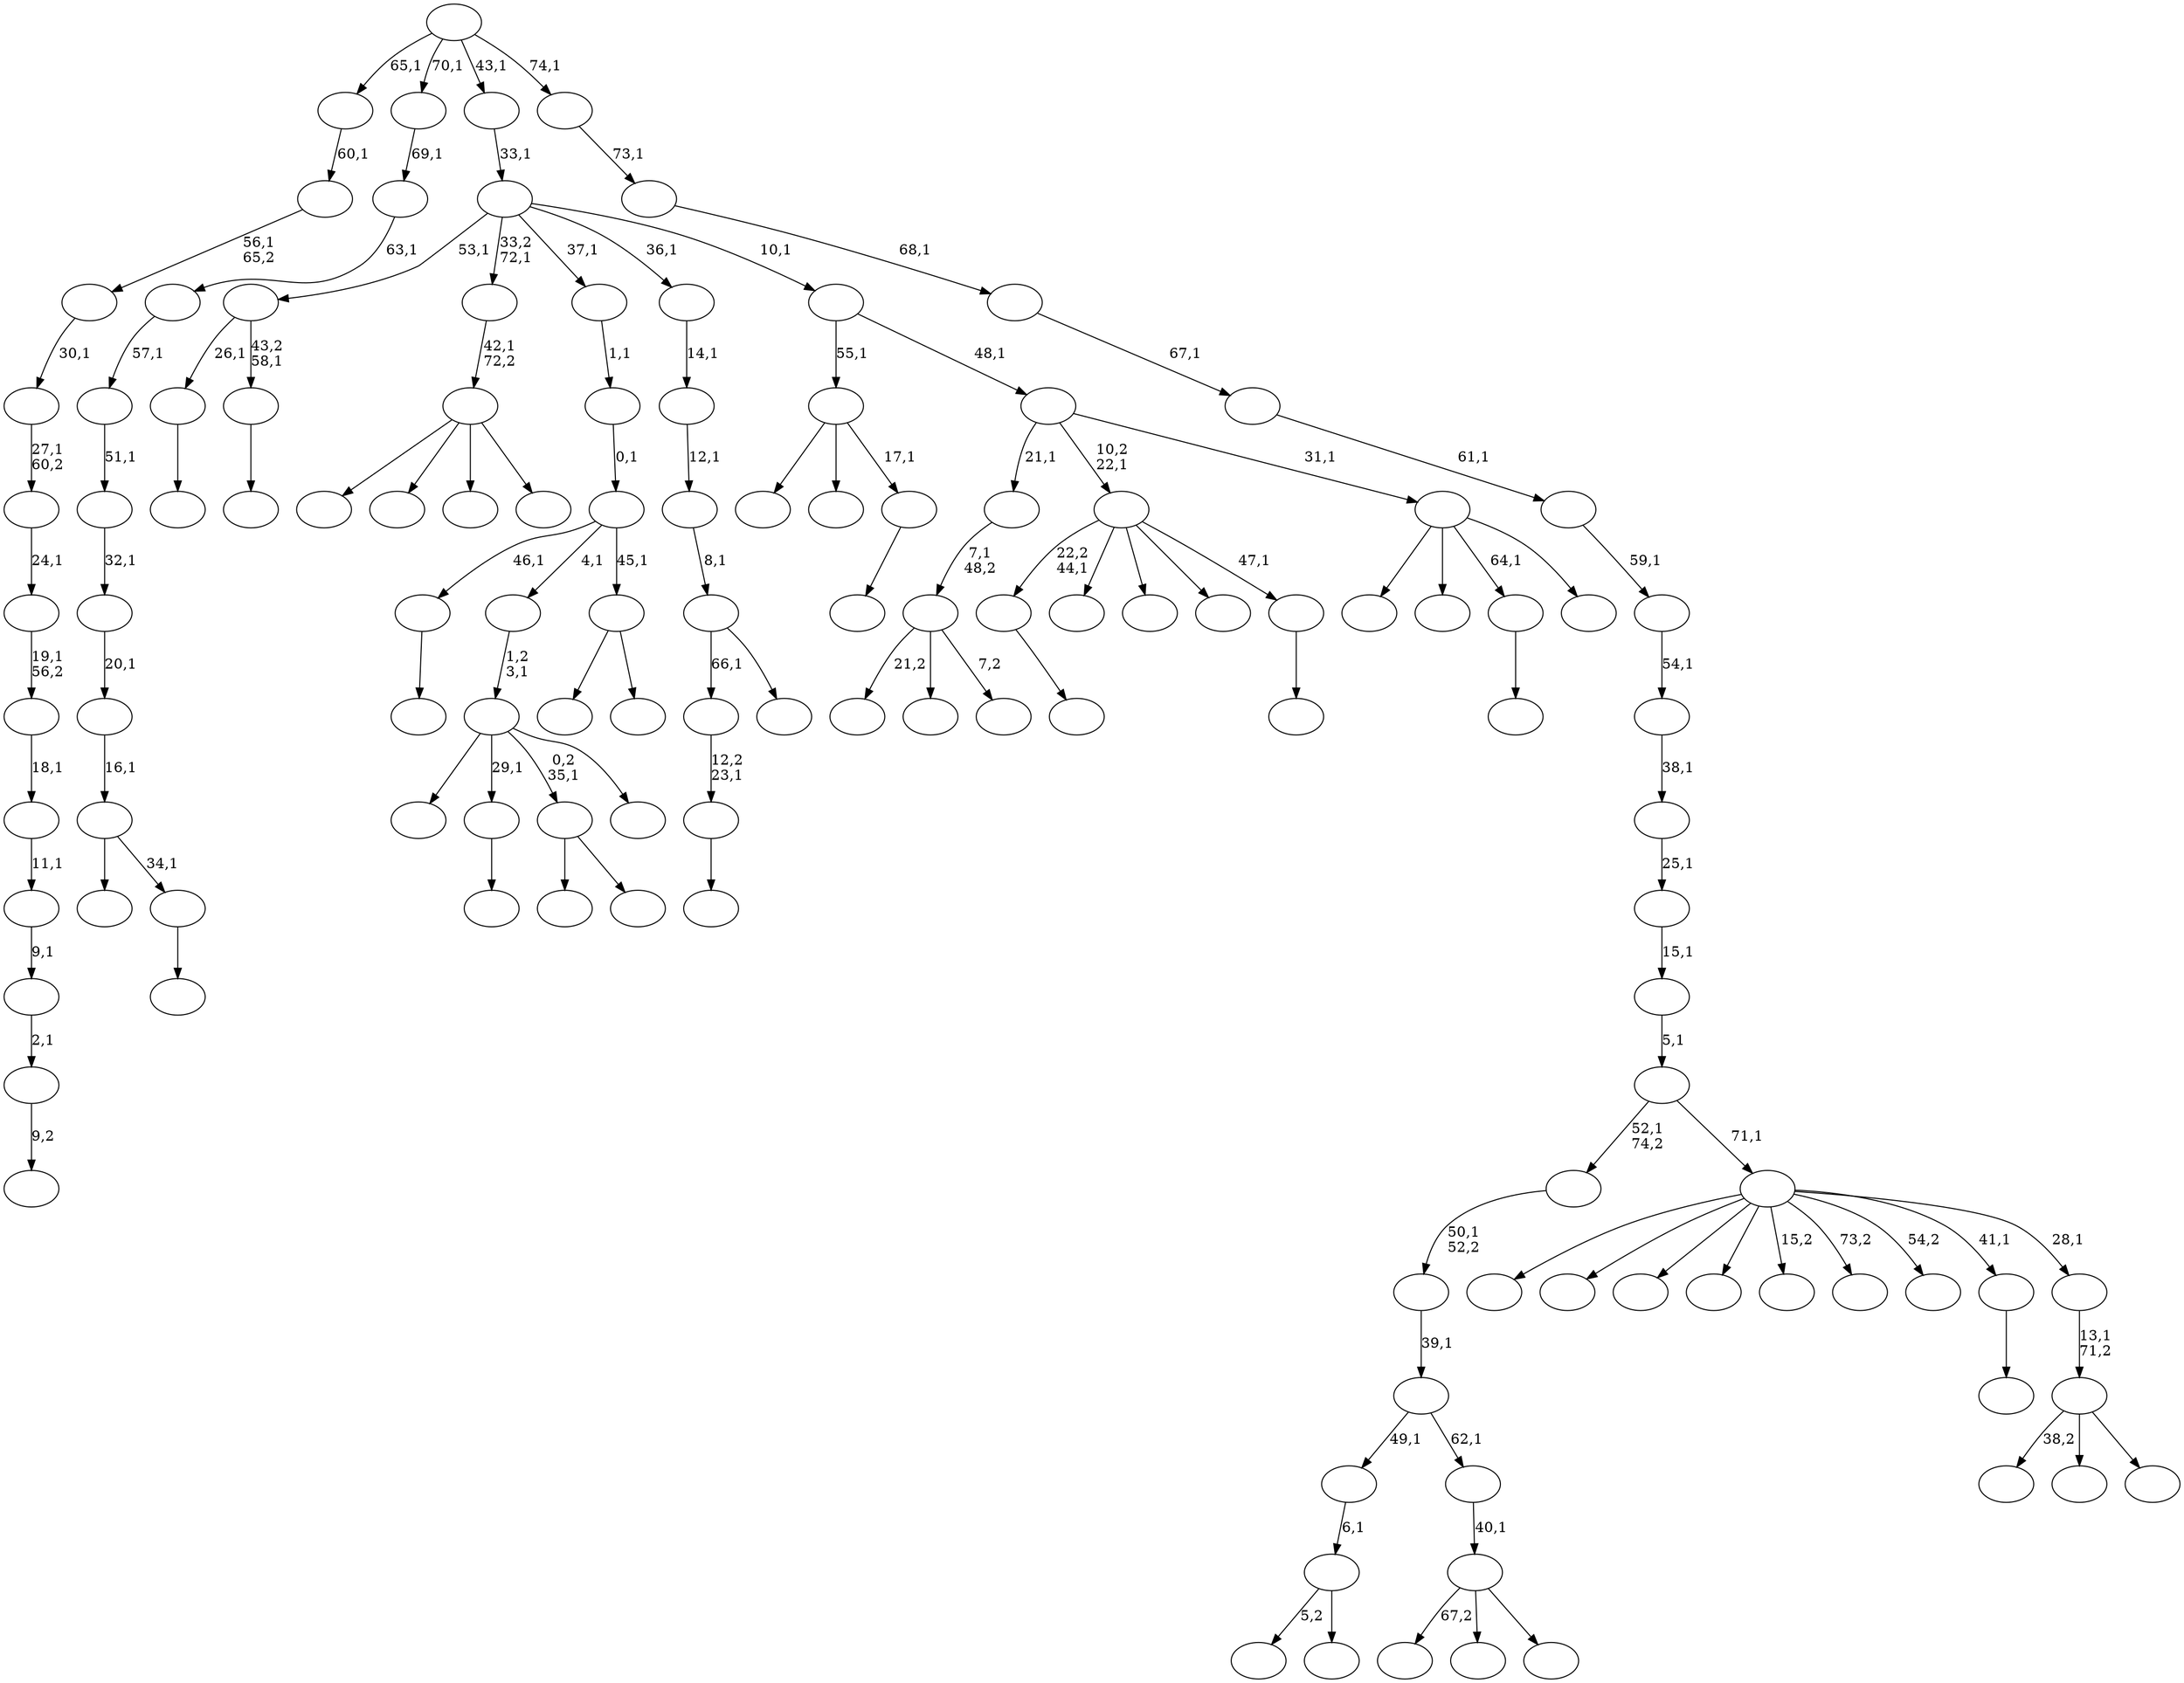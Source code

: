 digraph T {
	125 [label=""]
	124 [label=""]
	123 [label=""]
	122 [label=""]
	121 [label=""]
	120 [label=""]
	119 [label=""]
	118 [label=""]
	117 [label=""]
	116 [label=""]
	115 [label=""]
	114 [label=""]
	113 [label=""]
	112 [label=""]
	111 [label=""]
	110 [label=""]
	109 [label=""]
	108 [label=""]
	107 [label=""]
	106 [label=""]
	105 [label=""]
	104 [label=""]
	103 [label=""]
	102 [label=""]
	101 [label=""]
	100 [label=""]
	99 [label=""]
	98 [label=""]
	97 [label=""]
	96 [label=""]
	95 [label=""]
	94 [label=""]
	93 [label=""]
	92 [label=""]
	91 [label=""]
	90 [label=""]
	89 [label=""]
	88 [label=""]
	87 [label=""]
	86 [label=""]
	85 [label=""]
	84 [label=""]
	83 [label=""]
	82 [label=""]
	81 [label=""]
	80 [label=""]
	79 [label=""]
	78 [label=""]
	77 [label=""]
	76 [label=""]
	75 [label=""]
	74 [label=""]
	73 [label=""]
	72 [label=""]
	71 [label=""]
	70 [label=""]
	69 [label=""]
	68 [label=""]
	67 [label=""]
	66 [label=""]
	65 [label=""]
	64 [label=""]
	63 [label=""]
	62 [label=""]
	61 [label=""]
	60 [label=""]
	59 [label=""]
	58 [label=""]
	57 [label=""]
	56 [label=""]
	55 [label=""]
	54 [label=""]
	53 [label=""]
	52 [label=""]
	51 [label=""]
	50 [label=""]
	49 [label=""]
	48 [label=""]
	47 [label=""]
	46 [label=""]
	45 [label=""]
	44 [label=""]
	43 [label=""]
	42 [label=""]
	41 [label=""]
	40 [label=""]
	39 [label=""]
	38 [label=""]
	37 [label=""]
	36 [label=""]
	35 [label=""]
	34 [label=""]
	33 [label=""]
	32 [label=""]
	31 [label=""]
	30 [label=""]
	29 [label=""]
	28 [label=""]
	27 [label=""]
	26 [label=""]
	25 [label=""]
	24 [label=""]
	23 [label=""]
	22 [label=""]
	21 [label=""]
	20 [label=""]
	19 [label=""]
	18 [label=""]
	17 [label=""]
	16 [label=""]
	15 [label=""]
	14 [label=""]
	13 [label=""]
	12 [label=""]
	11 [label=""]
	10 [label=""]
	9 [label=""]
	8 [label=""]
	7 [label=""]
	6 [label=""]
	5 [label=""]
	4 [label=""]
	3 [label=""]
	2 [label=""]
	1 [label=""]
	0 [label=""]
	122 -> 123 [label=""]
	118 -> 119 [label="9,2"]
	117 -> 118 [label="2,1"]
	116 -> 117 [label="9,1"]
	115 -> 116 [label="11,1"]
	114 -> 115 [label="18,1"]
	113 -> 114 [label="19,1\n56,2"]
	112 -> 113 [label="24,1"]
	111 -> 112 [label="27,1\n60,2"]
	110 -> 111 [label="30,1"]
	109 -> 110 [label="56,1\n65,2"]
	108 -> 109 [label="60,1"]
	103 -> 104 [label=""]
	97 -> 98 [label=""]
	92 -> 124 [label=""]
	92 -> 93 [label=""]
	89 -> 90 [label=""]
	87 -> 125 [label=""]
	87 -> 97 [label="29,1"]
	87 -> 92 [label="0,2\n35,1"]
	87 -> 88 [label=""]
	86 -> 87 [label="1,2\n3,1"]
	84 -> 105 [label="5,2"]
	84 -> 85 [label=""]
	83 -> 84 [label="6,1"]
	81 -> 82 [label=""]
	73 -> 74 [label=""]
	72 -> 73 [label="12,2\n23,1"]
	69 -> 70 [label=""]
	68 -> 89 [label="26,1"]
	68 -> 69 [label="43,2\n58,1"]
	65 -> 95 [label=""]
	65 -> 94 [label=""]
	65 -> 77 [label=""]
	65 -> 66 [label=""]
	64 -> 65 [label="42,1\n72,2"]
	62 -> 96 [label="21,2"]
	62 -> 91 [label=""]
	62 -> 63 [label="7,2"]
	61 -> 62 [label="7,1\n48,2"]
	59 -> 121 [label="67,2"]
	59 -> 107 [label=""]
	59 -> 60 [label=""]
	58 -> 59 [label="40,1"]
	57 -> 83 [label="49,1"]
	57 -> 58 [label="62,1"]
	56 -> 57 [label="39,1"]
	55 -> 56 [label="50,1\n52,2"]
	53 -> 54 [label=""]
	52 -> 75 [label=""]
	52 -> 53 [label="34,1"]
	51 -> 52 [label="16,1"]
	50 -> 51 [label="20,1"]
	49 -> 50 [label="32,1"]
	48 -> 49 [label="51,1"]
	47 -> 48 [label="57,1"]
	46 -> 47 [label="63,1"]
	45 -> 46 [label="69,1"]
	43 -> 71 [label=""]
	43 -> 44 [label=""]
	42 -> 103 [label="46,1"]
	42 -> 86 [label="4,1"]
	42 -> 43 [label="45,1"]
	41 -> 42 [label="0,1"]
	40 -> 41 [label="1,1"]
	36 -> 37 [label=""]
	35 -> 102 [label=""]
	35 -> 67 [label=""]
	35 -> 36 [label="17,1"]
	31 -> 72 [label="66,1"]
	31 -> 32 [label=""]
	30 -> 31 [label="8,1"]
	29 -> 30 [label="12,1"]
	28 -> 29 [label="14,1"]
	25 -> 26 [label=""]
	24 -> 122 [label="22,2\n44,1"]
	24 -> 101 [label=""]
	24 -> 80 [label=""]
	24 -> 34 [label=""]
	24 -> 25 [label="47,1"]
	22 -> 23 [label=""]
	20 -> 100 [label=""]
	20 -> 99 [label=""]
	20 -> 81 [label="64,1"]
	20 -> 21 [label=""]
	19 -> 61 [label="21,1"]
	19 -> 24 [label="10,2\n22,1"]
	19 -> 20 [label="31,1"]
	18 -> 35 [label="55,1"]
	18 -> 19 [label="48,1"]
	17 -> 68 [label="53,1"]
	17 -> 64 [label="33,2\n72,1"]
	17 -> 40 [label="37,1"]
	17 -> 28 [label="36,1"]
	17 -> 18 [label="10,1"]
	16 -> 17 [label="33,1"]
	14 -> 106 [label="38,2"]
	14 -> 33 [label=""]
	14 -> 15 [label=""]
	13 -> 14 [label="13,1\n71,2"]
	12 -> 120 [label=""]
	12 -> 79 [label=""]
	12 -> 78 [label=""]
	12 -> 76 [label=""]
	12 -> 39 [label="15,2"]
	12 -> 38 [label="73,2"]
	12 -> 27 [label="54,2"]
	12 -> 22 [label="41,1"]
	12 -> 13 [label="28,1"]
	11 -> 55 [label="52,1\n74,2"]
	11 -> 12 [label="71,1"]
	10 -> 11 [label="5,1"]
	9 -> 10 [label="15,1"]
	8 -> 9 [label="25,1"]
	7 -> 8 [label="38,1"]
	6 -> 7 [label="54,1"]
	5 -> 6 [label="59,1"]
	4 -> 5 [label="61,1"]
	3 -> 4 [label="67,1"]
	2 -> 3 [label="68,1"]
	1 -> 2 [label="73,1"]
	0 -> 108 [label="65,1"]
	0 -> 45 [label="70,1"]
	0 -> 16 [label="43,1"]
	0 -> 1 [label="74,1"]
}
